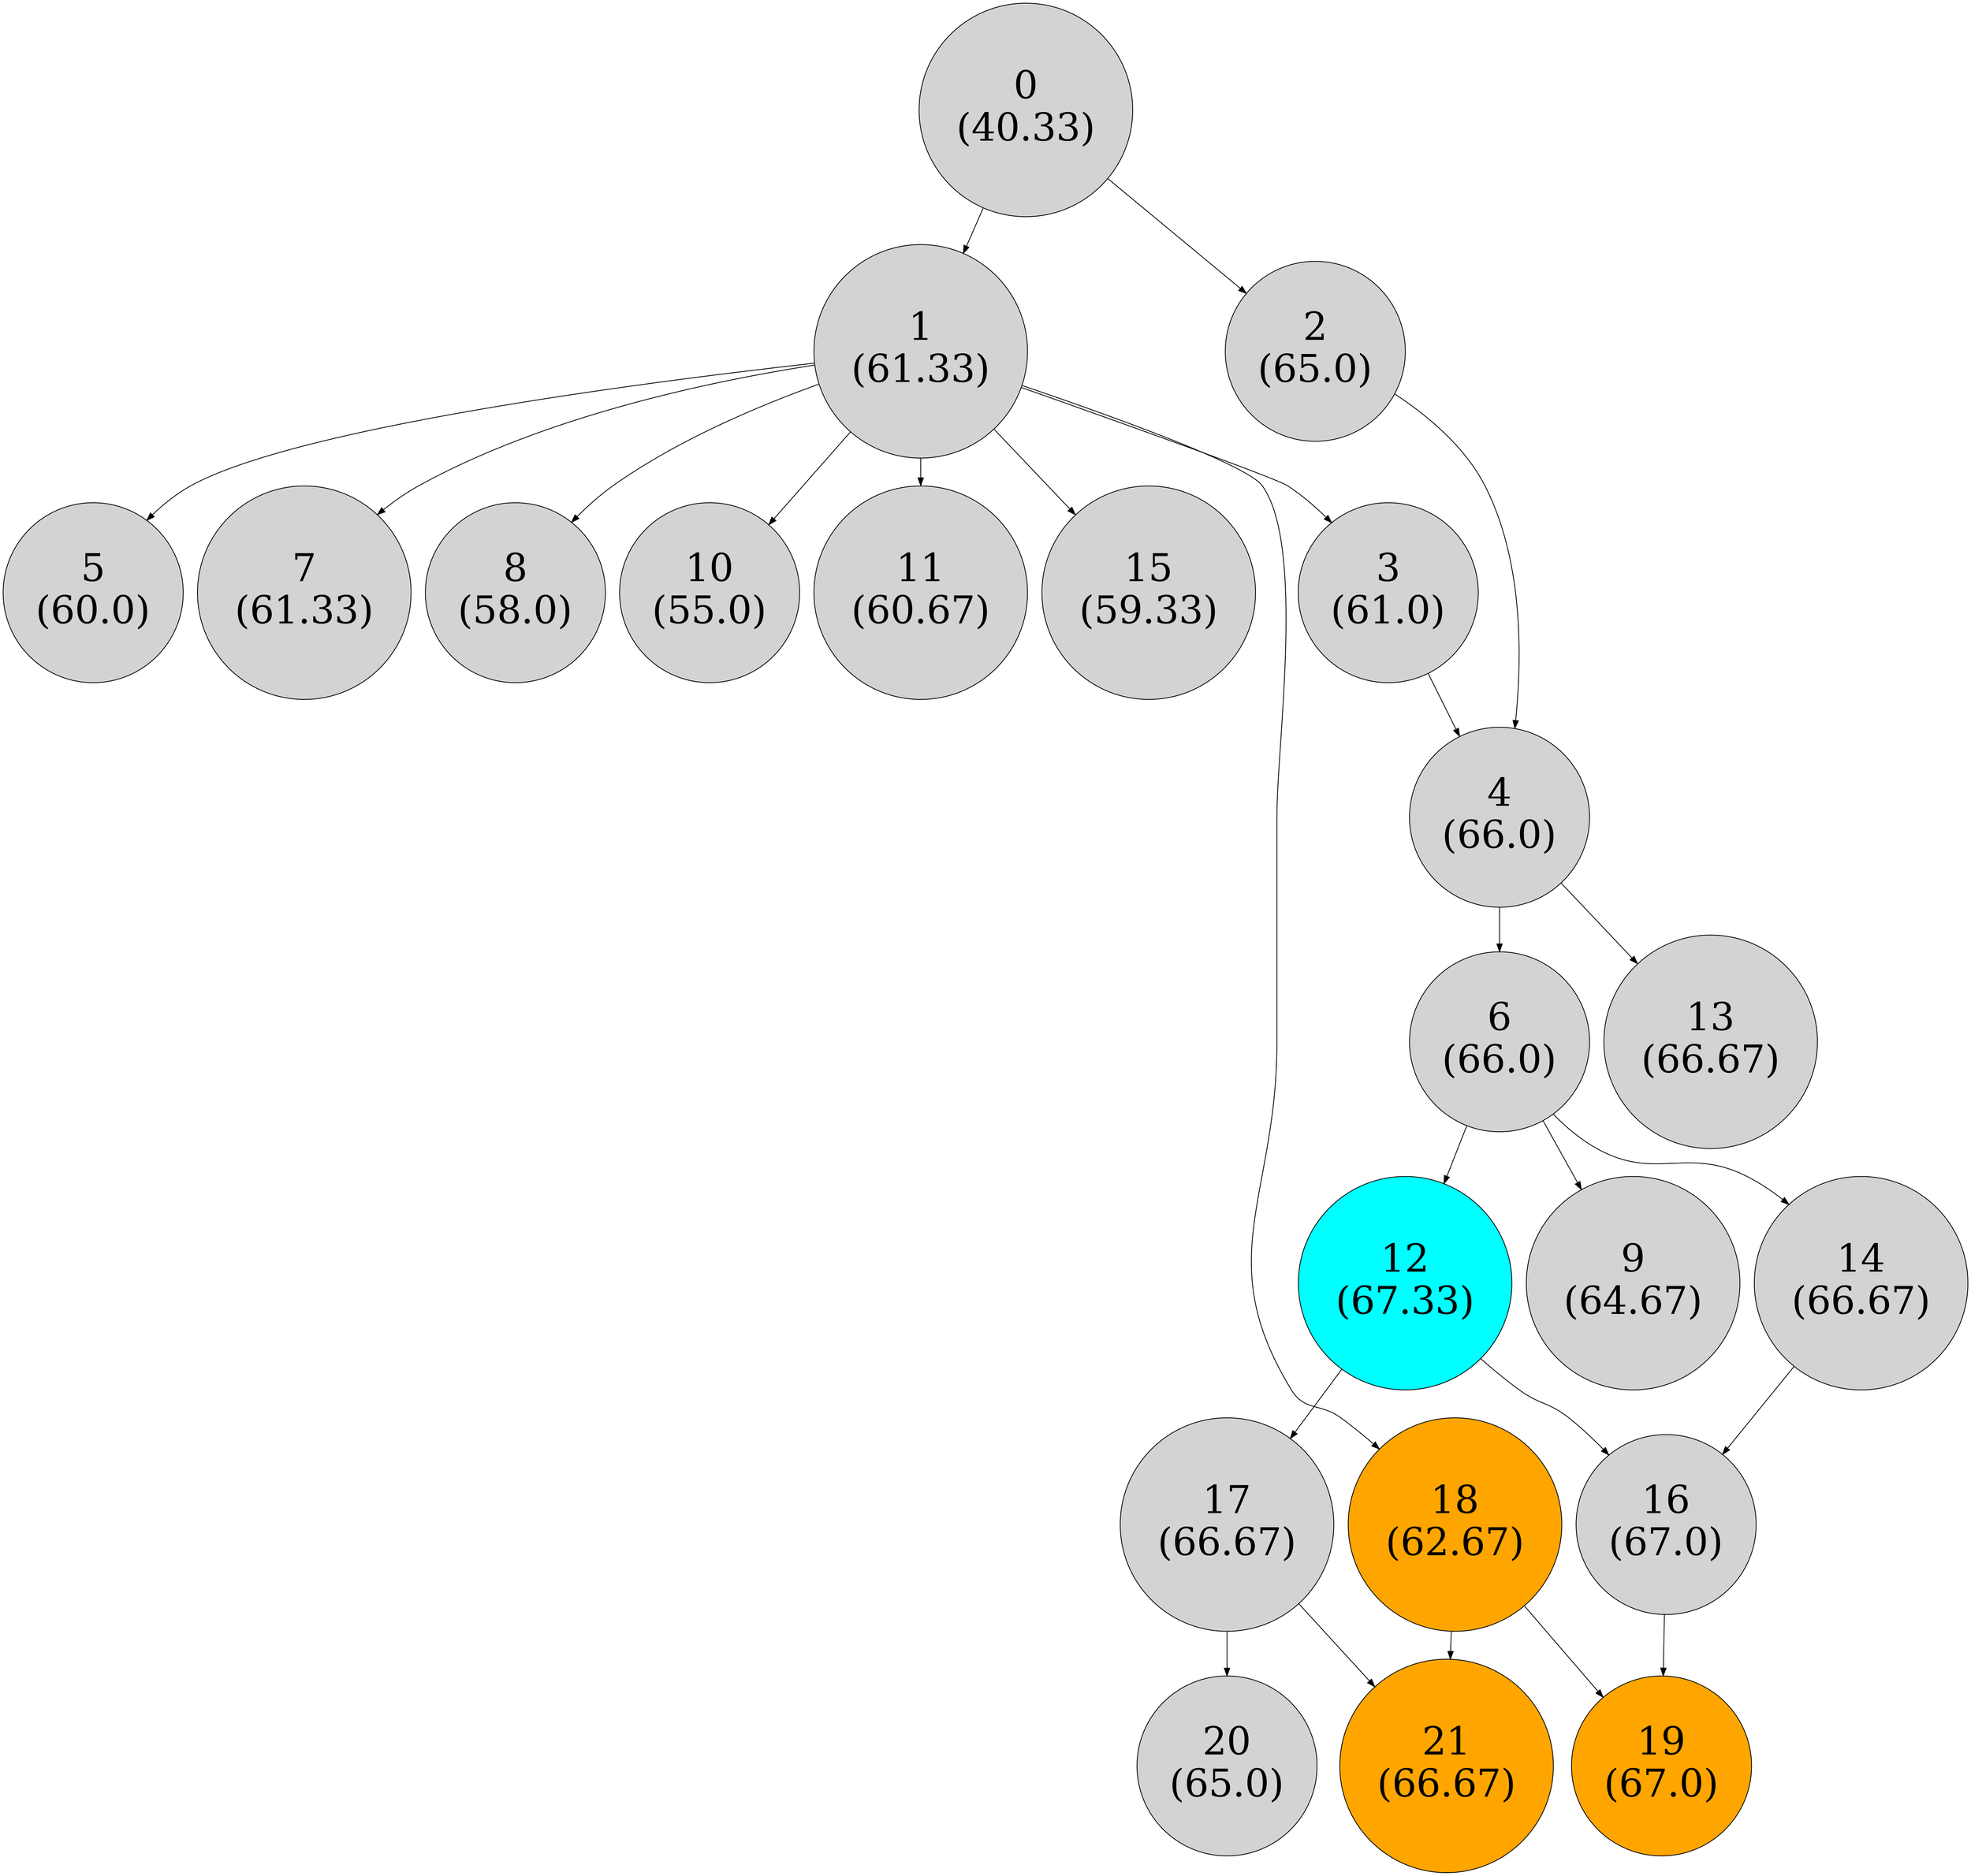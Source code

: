 digraph G {
    node [style=filled, shape=circle, fontsize=50];
    0 [label="0\n(40.33)"];
    1 [label="1\n(61.33)"];
    2 [label="2\n(65.0)"];
    3 [label="3\n(61.0)"];
    4 [label="4\n(66.0)"];
    5 [label="5\n(60.0)"];
    6 [label="6\n(66.0)"];
    7 [label="7\n(61.33)"];
    8 [label="8\n(58.0)"];
    9 [label="9\n(64.67)"];
    10 [label="10\n(55.0)"];
    11 [label="11\n(60.67)"];
    12 [label="12\n(67.33)", fillcolor=cyan, fontcolor=black];
    13 [label="13\n(66.67)"];
    14 [label="14\n(66.67)"];
    15 [label="15\n(59.33)"];
    16 [label="16\n(67.0)"];
    17 [label="17\n(66.67)"];
    18 [label="18\n(62.67)", fillcolor=orange, fontcolor=black];
    19 [label="19\n(67.0)", fillcolor=orange, fontcolor=black];
    20 [label="20\n(65.0)"];
    21 [label="21\n(66.67)", fillcolor=orange, fontcolor=black];
    0 -> 1;
    0 -> 2;
    1 -> 3;
    2 -> 4;
    3 -> 4;
    1 -> 5;
    4 -> 6;
    1 -> 7;
    1 -> 8;
    6 -> 9;
    1 -> 10;
    1 -> 11;
    6 -> 12;
    4 -> 13;
    6 -> 14;
    1 -> 15;
    12 -> 16;
    14 -> 16;
    12 -> 17;
    1 -> 18;
    16 -> 19;
    18 -> 19;
    17 -> 20;
    17 -> 21;
    18 -> 21;
}